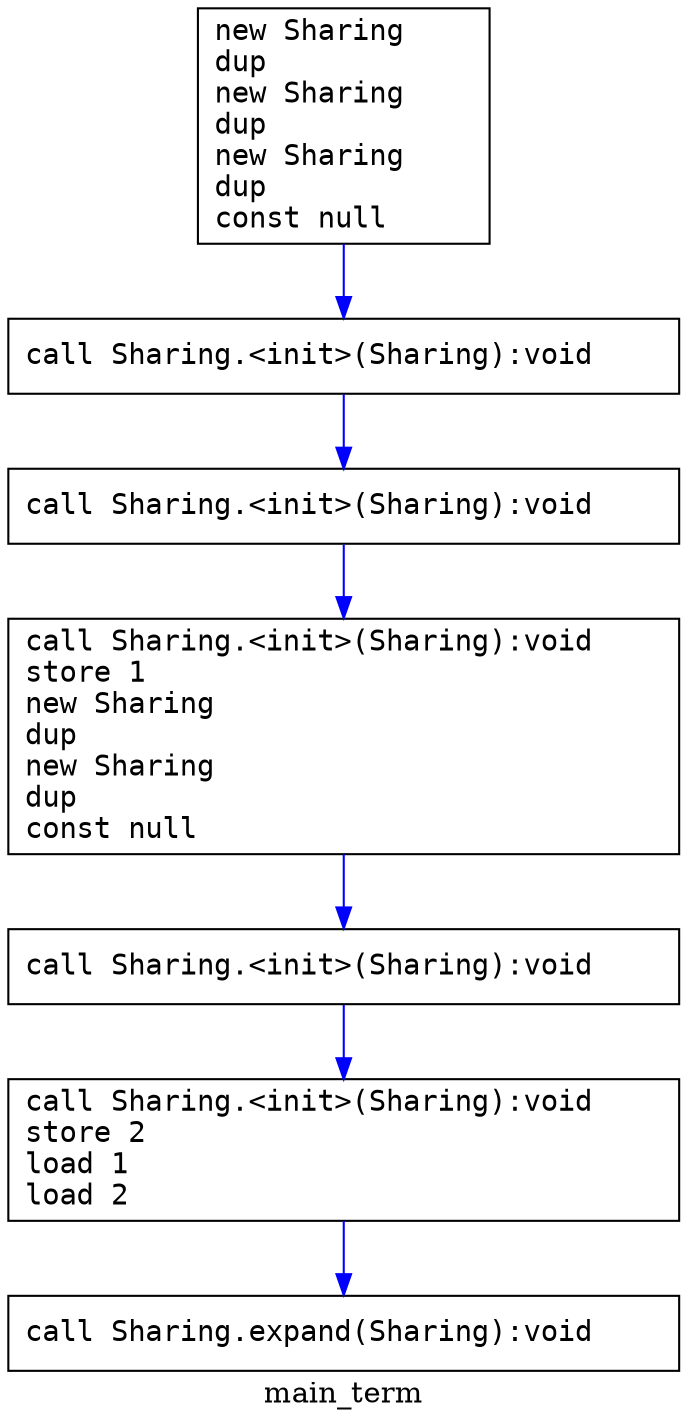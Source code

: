 digraph main_term {
  label="main_term";
  node [shape=box];
  node [shape=box fontname="monospace"];
  edge [color=blue];
  main_term_block1 [label="new Sharing    \ldup            \lnew Sharing    \ldup            \lnew Sharing    \ldup            \lconst null     \l"];
  main_term_block2 [label="call Sharing.<init>(Sharing):void    \l"];
  main_term_block3 [label="call Sharing.<init>(Sharing):void    \l"];
  main_term_block4 [label="call Sharing.<init>(Sharing):void    \lstore 1                              \lnew Sharing                          \ldup                                  \lnew Sharing                          \ldup                                  \lconst null                           \l"];
  main_term_block5 [label="call Sharing.<init>(Sharing):void    \l"];
  main_term_block6 [label="call Sharing.<init>(Sharing):void    \lstore 2                              \lload 1                               \lload 2                               \l"];
  main_term_block7 [label="call Sharing.expand(Sharing):void    \l"];
  main_term_block1 -> main_term_block2;
  main_term_block4 -> main_term_block5;
  main_term_block6 -> main_term_block7;
  main_term_block2 -> main_term_block3;
  main_term_block5 -> main_term_block6;
  main_term_block3 -> main_term_block4;
}
